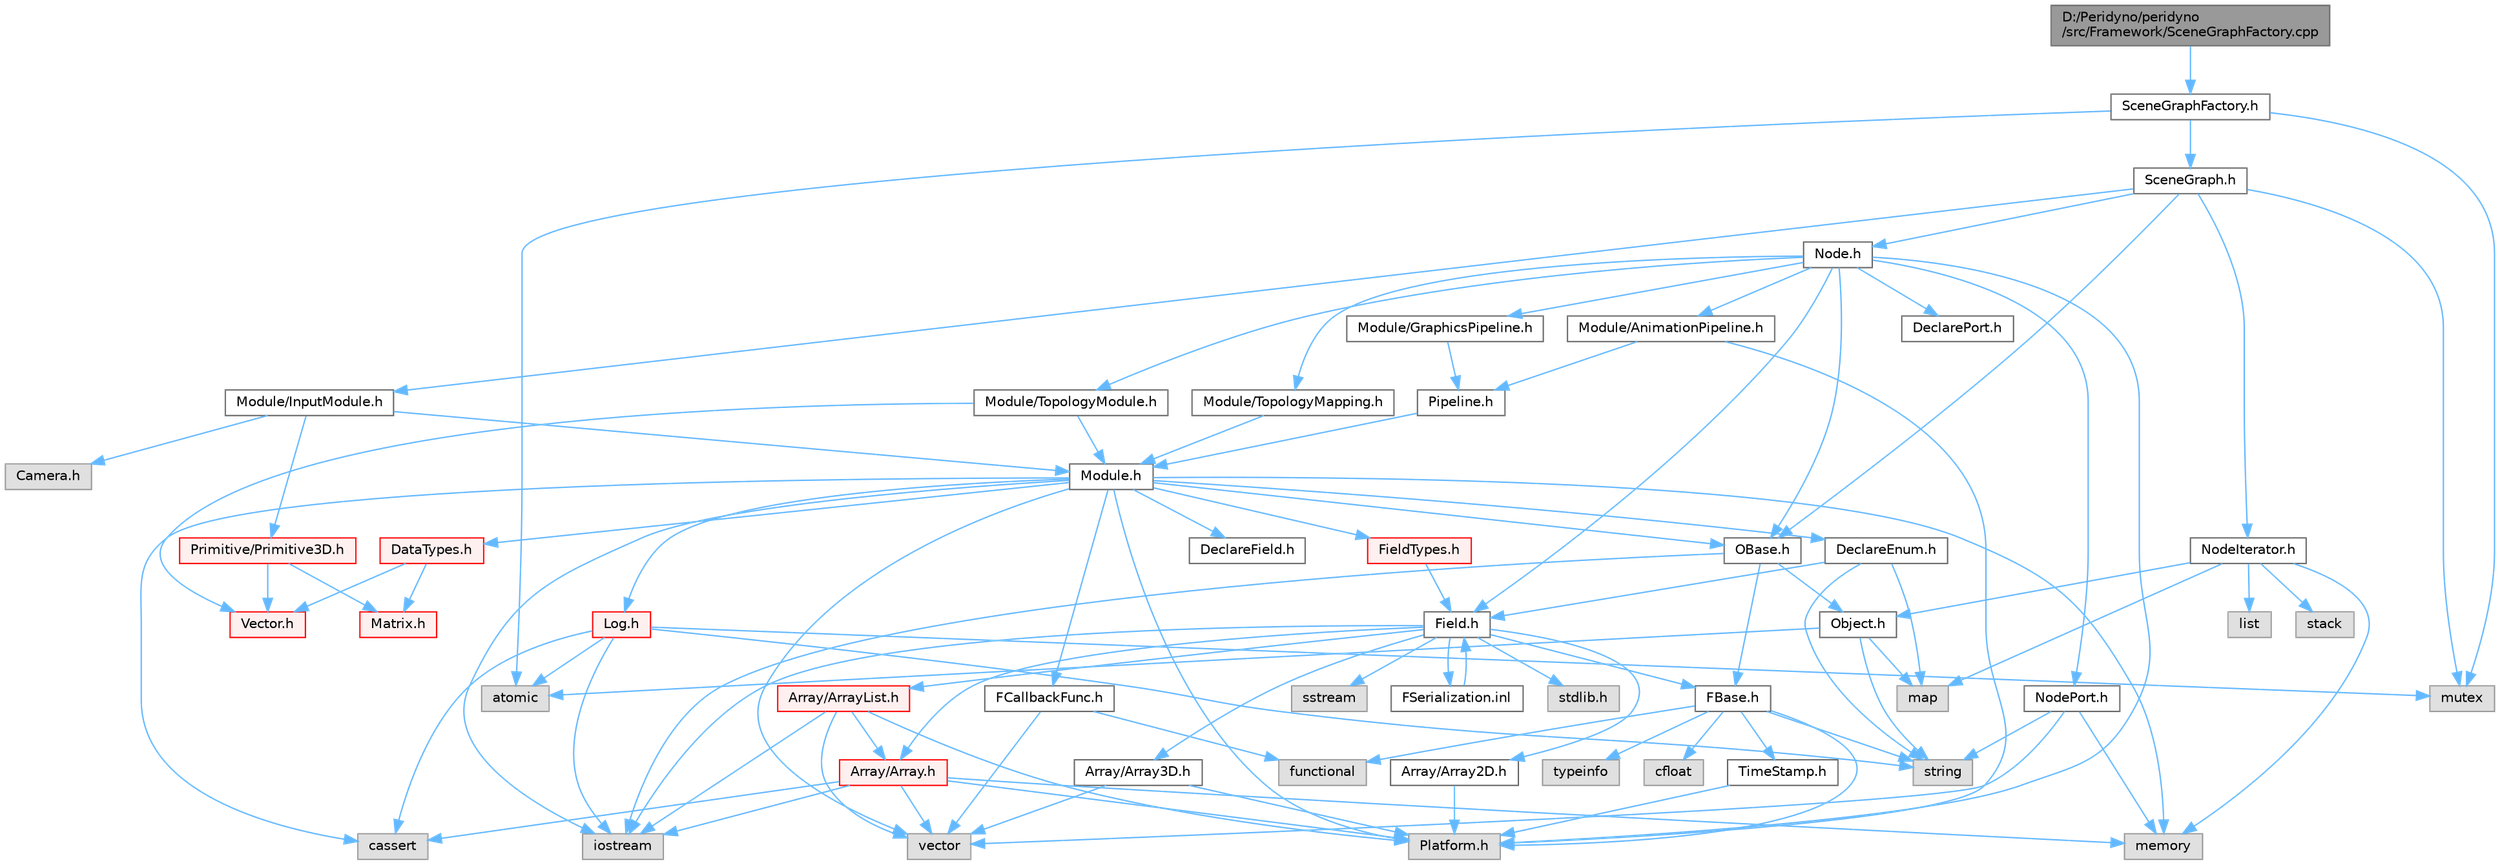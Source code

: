digraph "D:/Peridyno/peridyno/src/Framework/SceneGraphFactory.cpp"
{
 // LATEX_PDF_SIZE
  bgcolor="transparent";
  edge [fontname=Helvetica,fontsize=10,labelfontname=Helvetica,labelfontsize=10];
  node [fontname=Helvetica,fontsize=10,shape=box,height=0.2,width=0.4];
  Node1 [id="Node000001",label="D:/Peridyno/peridyno\l/src/Framework/SceneGraphFactory.cpp",height=0.2,width=0.4,color="gray40", fillcolor="grey60", style="filled", fontcolor="black",tooltip=" "];
  Node1 -> Node2 [id="edge1_Node000001_Node000002",color="steelblue1",style="solid",tooltip=" "];
  Node2 [id="Node000002",label="SceneGraphFactory.h",height=0.2,width=0.4,color="grey40", fillcolor="white", style="filled",URL="$_scene_graph_factory_8h.html",tooltip=" "];
  Node2 -> Node3 [id="edge2_Node000002_Node000003",color="steelblue1",style="solid",tooltip=" "];
  Node3 [id="Node000003",label="atomic",height=0.2,width=0.4,color="grey60", fillcolor="#E0E0E0", style="filled",tooltip=" "];
  Node2 -> Node4 [id="edge3_Node000002_Node000004",color="steelblue1",style="solid",tooltip=" "];
  Node4 [id="Node000004",label="mutex",height=0.2,width=0.4,color="grey60", fillcolor="#E0E0E0", style="filled",tooltip=" "];
  Node2 -> Node5 [id="edge4_Node000002_Node000005",color="steelblue1",style="solid",tooltip=" "];
  Node5 [id="Node000005",label="SceneGraph.h",height=0.2,width=0.4,color="grey40", fillcolor="white", style="filled",URL="$_scene_graph_8h.html",tooltip=" "];
  Node5 -> Node6 [id="edge5_Node000005_Node000006",color="steelblue1",style="solid",tooltip=" "];
  Node6 [id="Node000006",label="OBase.h",height=0.2,width=0.4,color="grey40", fillcolor="white", style="filled",URL="$_o_base_8h.html",tooltip=" "];
  Node6 -> Node7 [id="edge6_Node000006_Node000007",color="steelblue1",style="solid",tooltip=" "];
  Node7 [id="Node000007",label="iostream",height=0.2,width=0.4,color="grey60", fillcolor="#E0E0E0", style="filled",tooltip=" "];
  Node6 -> Node8 [id="edge7_Node000006_Node000008",color="steelblue1",style="solid",tooltip=" "];
  Node8 [id="Node000008",label="FBase.h",height=0.2,width=0.4,color="grey40", fillcolor="white", style="filled",URL="$_f_base_8h.html",tooltip=" "];
  Node8 -> Node9 [id="edge8_Node000008_Node000009",color="steelblue1",style="solid",tooltip=" "];
  Node9 [id="Node000009",label="Platform.h",height=0.2,width=0.4,color="grey60", fillcolor="#E0E0E0", style="filled",tooltip=" "];
  Node8 -> Node10 [id="edge9_Node000008_Node000010",color="steelblue1",style="solid",tooltip=" "];
  Node10 [id="Node000010",label="TimeStamp.h",height=0.2,width=0.4,color="grey40", fillcolor="white", style="filled",URL="$_time_stamp_8h.html",tooltip=" "];
  Node10 -> Node9 [id="edge10_Node000010_Node000009",color="steelblue1",style="solid",tooltip=" "];
  Node8 -> Node11 [id="edge11_Node000008_Node000011",color="steelblue1",style="solid",tooltip=" "];
  Node11 [id="Node000011",label="typeinfo",height=0.2,width=0.4,color="grey60", fillcolor="#E0E0E0", style="filled",tooltip=" "];
  Node8 -> Node12 [id="edge12_Node000008_Node000012",color="steelblue1",style="solid",tooltip=" "];
  Node12 [id="Node000012",label="string",height=0.2,width=0.4,color="grey60", fillcolor="#E0E0E0", style="filled",tooltip=" "];
  Node8 -> Node13 [id="edge13_Node000008_Node000013",color="steelblue1",style="solid",tooltip=" "];
  Node13 [id="Node000013",label="functional",height=0.2,width=0.4,color="grey60", fillcolor="#E0E0E0", style="filled",tooltip=" "];
  Node8 -> Node14 [id="edge14_Node000008_Node000014",color="steelblue1",style="solid",tooltip=" "];
  Node14 [id="Node000014",label="cfloat",height=0.2,width=0.4,color="grey60", fillcolor="#E0E0E0", style="filled",tooltip=" "];
  Node6 -> Node15 [id="edge15_Node000006_Node000015",color="steelblue1",style="solid",tooltip=" "];
  Node15 [id="Node000015",label="Object.h",height=0.2,width=0.4,color="grey40", fillcolor="white", style="filled",URL="$_object_8h.html",tooltip=" "];
  Node15 -> Node12 [id="edge16_Node000015_Node000012",color="steelblue1",style="solid",tooltip=" "];
  Node15 -> Node3 [id="edge17_Node000015_Node000003",color="steelblue1",style="solid",tooltip=" "];
  Node15 -> Node16 [id="edge18_Node000015_Node000016",color="steelblue1",style="solid",tooltip=" "];
  Node16 [id="Node000016",label="map",height=0.2,width=0.4,color="grey60", fillcolor="#E0E0E0", style="filled",tooltip=" "];
  Node5 -> Node17 [id="edge19_Node000005_Node000017",color="steelblue1",style="solid",tooltip=" "];
  Node17 [id="Node000017",label="Node.h",height=0.2,width=0.4,color="grey40", fillcolor="white", style="filled",URL="$_node_8h.html",tooltip=" "];
  Node17 -> Node6 [id="edge20_Node000017_Node000006",color="steelblue1",style="solid",tooltip=" "];
  Node17 -> Node18 [id="edge21_Node000017_Node000018",color="steelblue1",style="solid",tooltip=" "];
  Node18 [id="Node000018",label="Field.h",height=0.2,width=0.4,color="grey40", fillcolor="white", style="filled",URL="$_field_8h.html",tooltip=" "];
  Node18 -> Node7 [id="edge22_Node000018_Node000007",color="steelblue1",style="solid",tooltip=" "];
  Node18 -> Node19 [id="edge23_Node000018_Node000019",color="steelblue1",style="solid",tooltip=" "];
  Node19 [id="Node000019",label="stdlib.h",height=0.2,width=0.4,color="grey60", fillcolor="#E0E0E0", style="filled",tooltip=" "];
  Node18 -> Node20 [id="edge24_Node000018_Node000020",color="steelblue1",style="solid",tooltip=" "];
  Node20 [id="Node000020",label="sstream",height=0.2,width=0.4,color="grey60", fillcolor="#E0E0E0", style="filled",tooltip=" "];
  Node18 -> Node8 [id="edge25_Node000018_Node000008",color="steelblue1",style="solid",tooltip=" "];
  Node18 -> Node21 [id="edge26_Node000018_Node000021",color="steelblue1",style="solid",tooltip=" "];
  Node21 [id="Node000021",label="Array/Array.h",height=0.2,width=0.4,color="red", fillcolor="#FFF0F0", style="filled",URL="$_array_8h.html",tooltip=" "];
  Node21 -> Node9 [id="edge27_Node000021_Node000009",color="steelblue1",style="solid",tooltip=" "];
  Node21 -> Node22 [id="edge28_Node000021_Node000022",color="steelblue1",style="solid",tooltip=" "];
  Node22 [id="Node000022",label="cassert",height=0.2,width=0.4,color="grey60", fillcolor="#E0E0E0", style="filled",tooltip=" "];
  Node21 -> Node23 [id="edge29_Node000021_Node000023",color="steelblue1",style="solid",tooltip=" "];
  Node23 [id="Node000023",label="vector",height=0.2,width=0.4,color="grey60", fillcolor="#E0E0E0", style="filled",tooltip=" "];
  Node21 -> Node7 [id="edge30_Node000021_Node000007",color="steelblue1",style="solid",tooltip=" "];
  Node21 -> Node25 [id="edge31_Node000021_Node000025",color="steelblue1",style="solid",tooltip=" "];
  Node25 [id="Node000025",label="memory",height=0.2,width=0.4,color="grey60", fillcolor="#E0E0E0", style="filled",tooltip=" "];
  Node18 -> Node27 [id="edge32_Node000018_Node000027",color="steelblue1",style="solid",tooltip=" "];
  Node27 [id="Node000027",label="Array/Array2D.h",height=0.2,width=0.4,color="grey40", fillcolor="white", style="filled",URL="$_array2_d_8h.html",tooltip=" "];
  Node27 -> Node9 [id="edge33_Node000027_Node000009",color="steelblue1",style="solid",tooltip=" "];
  Node18 -> Node28 [id="edge34_Node000018_Node000028",color="steelblue1",style="solid",tooltip=" "];
  Node28 [id="Node000028",label="Array/Array3D.h",height=0.2,width=0.4,color="grey40", fillcolor="white", style="filled",URL="$_array3_d_8h.html",tooltip=" "];
  Node28 -> Node9 [id="edge35_Node000028_Node000009",color="steelblue1",style="solid",tooltip=" "];
  Node28 -> Node23 [id="edge36_Node000028_Node000023",color="steelblue1",style="solid",tooltip=" "];
  Node18 -> Node29 [id="edge37_Node000018_Node000029",color="steelblue1",style="solid",tooltip=" "];
  Node29 [id="Node000029",label="Array/ArrayList.h",height=0.2,width=0.4,color="red", fillcolor="#FFF0F0", style="filled",URL="$_array_list_8h.html",tooltip=" "];
  Node29 -> Node23 [id="edge38_Node000029_Node000023",color="steelblue1",style="solid",tooltip=" "];
  Node29 -> Node7 [id="edge39_Node000029_Node000007",color="steelblue1",style="solid",tooltip=" "];
  Node29 -> Node9 [id="edge40_Node000029_Node000009",color="steelblue1",style="solid",tooltip=" "];
  Node29 -> Node21 [id="edge41_Node000029_Node000021",color="steelblue1",style="solid",tooltip=" "];
  Node18 -> Node70 [id="edge42_Node000018_Node000070",color="steelblue1",style="solid",tooltip=" "];
  Node70 [id="Node000070",label="FSerialization.inl",height=0.2,width=0.4,color="grey40", fillcolor="white", style="filled",URL="$_f_serialization_8inl.html",tooltip=" "];
  Node70 -> Node18 [id="edge43_Node000070_Node000018",color="steelblue1",style="solid",tooltip=" "];
  Node17 -> Node9 [id="edge44_Node000017_Node000009",color="steelblue1",style="solid",tooltip=" "];
  Node17 -> Node71 [id="edge45_Node000017_Node000071",color="steelblue1",style="solid",tooltip=" "];
  Node71 [id="Node000071",label="DeclarePort.h",height=0.2,width=0.4,color="grey40", fillcolor="white", style="filled",URL="$_declare_port_8h.html",tooltip=" "];
  Node17 -> Node72 [id="edge46_Node000017_Node000072",color="steelblue1",style="solid",tooltip=" "];
  Node72 [id="Node000072",label="NodePort.h",height=0.2,width=0.4,color="grey40", fillcolor="white", style="filled",URL="$_node_port_8h.html",tooltip=" "];
  Node72 -> Node12 [id="edge47_Node000072_Node000012",color="steelblue1",style="solid",tooltip=" "];
  Node72 -> Node23 [id="edge48_Node000072_Node000023",color="steelblue1",style="solid",tooltip=" "];
  Node72 -> Node25 [id="edge49_Node000072_Node000025",color="steelblue1",style="solid",tooltip=" "];
  Node17 -> Node73 [id="edge50_Node000017_Node000073",color="steelblue1",style="solid",tooltip=" "];
  Node73 [id="Node000073",label="Module/TopologyModule.h",height=0.2,width=0.4,color="grey40", fillcolor="white", style="filled",URL="$_topology_module_8h.html",tooltip=" "];
  Node73 -> Node34 [id="edge51_Node000073_Node000034",color="steelblue1",style="solid",tooltip=" "];
  Node34 [id="Node000034",label="Vector.h",height=0.2,width=0.4,color="red", fillcolor="#FFF0F0", style="filled",URL="$_vector_8h.html",tooltip=" "];
  Node73 -> Node74 [id="edge52_Node000073_Node000074",color="steelblue1",style="solid",tooltip=" "];
  Node74 [id="Node000074",label="Module.h",height=0.2,width=0.4,color="grey40", fillcolor="white", style="filled",URL="$_module_8h.html",tooltip=" "];
  Node74 -> Node9 [id="edge53_Node000074_Node000009",color="steelblue1",style="solid",tooltip=" "];
  Node74 -> Node25 [id="edge54_Node000074_Node000025",color="steelblue1",style="solid",tooltip=" "];
  Node74 -> Node23 [id="edge55_Node000074_Node000023",color="steelblue1",style="solid",tooltip=" "];
  Node74 -> Node22 [id="edge56_Node000074_Node000022",color="steelblue1",style="solid",tooltip=" "];
  Node74 -> Node7 [id="edge57_Node000074_Node000007",color="steelblue1",style="solid",tooltip=" "];
  Node74 -> Node6 [id="edge58_Node000074_Node000006",color="steelblue1",style="solid",tooltip=" "];
  Node74 -> Node75 [id="edge59_Node000074_Node000075",color="steelblue1",style="solid",tooltip=" "];
  Node75 [id="Node000075",label="Log.h",height=0.2,width=0.4,color="red", fillcolor="#FFF0F0", style="filled",URL="$_log_8h.html",tooltip=" "];
  Node75 -> Node4 [id="edge60_Node000075_Node000004",color="steelblue1",style="solid",tooltip=" "];
  Node75 -> Node12 [id="edge61_Node000075_Node000012",color="steelblue1",style="solid",tooltip=" "];
  Node75 -> Node7 [id="edge62_Node000075_Node000007",color="steelblue1",style="solid",tooltip=" "];
  Node75 -> Node22 [id="edge63_Node000075_Node000022",color="steelblue1",style="solid",tooltip=" "];
  Node75 -> Node3 [id="edge64_Node000075_Node000003",color="steelblue1",style="solid",tooltip=" "];
  Node74 -> Node83 [id="edge65_Node000074_Node000083",color="steelblue1",style="solid",tooltip=" "];
  Node83 [id="Node000083",label="DataTypes.h",height=0.2,width=0.4,color="red", fillcolor="#FFF0F0", style="filled",URL="$_data_types_8h.html",tooltip=" "];
  Node83 -> Node34 [id="edge66_Node000083_Node000034",color="steelblue1",style="solid",tooltip=" "];
  Node83 -> Node52 [id="edge67_Node000083_Node000052",color="steelblue1",style="solid",tooltip=" "];
  Node52 [id="Node000052",label="Matrix.h",height=0.2,width=0.4,color="red", fillcolor="#FFF0F0", style="filled",URL="$_matrix_8h.html",tooltip=" "];
  Node74 -> Node88 [id="edge68_Node000074_Node000088",color="steelblue1",style="solid",tooltip=" "];
  Node88 [id="Node000088",label="DeclareEnum.h",height=0.2,width=0.4,color="grey40", fillcolor="white", style="filled",URL="$_declare_enum_8h.html",tooltip=" "];
  Node88 -> Node16 [id="edge69_Node000088_Node000016",color="steelblue1",style="solid",tooltip=" "];
  Node88 -> Node12 [id="edge70_Node000088_Node000012",color="steelblue1",style="solid",tooltip=" "];
  Node88 -> Node18 [id="edge71_Node000088_Node000018",color="steelblue1",style="solid",tooltip=" "];
  Node74 -> Node89 [id="edge72_Node000074_Node000089",color="steelblue1",style="solid",tooltip=" "];
  Node89 [id="Node000089",label="DeclareField.h",height=0.2,width=0.4,color="grey40", fillcolor="white", style="filled",URL="$_declare_field_8h.html",tooltip=" "];
  Node74 -> Node90 [id="edge73_Node000074_Node000090",color="steelblue1",style="solid",tooltip=" "];
  Node90 [id="Node000090",label="FCallbackFunc.h",height=0.2,width=0.4,color="grey40", fillcolor="white", style="filled",URL="$_f_callback_func_8h.html",tooltip=" "];
  Node90 -> Node23 [id="edge74_Node000090_Node000023",color="steelblue1",style="solid",tooltip=" "];
  Node90 -> Node13 [id="edge75_Node000090_Node000013",color="steelblue1",style="solid",tooltip=" "];
  Node74 -> Node91 [id="edge76_Node000074_Node000091",color="steelblue1",style="solid",tooltip=" "];
  Node91 [id="Node000091",label="FieldTypes.h",height=0.2,width=0.4,color="red", fillcolor="#FFF0F0", style="filled",URL="$_field_types_8h.html",tooltip=" "];
  Node91 -> Node18 [id="edge77_Node000091_Node000018",color="steelblue1",style="solid",tooltip=" "];
  Node17 -> Node93 [id="edge78_Node000017_Node000093",color="steelblue1",style="solid",tooltip=" "];
  Node93 [id="Node000093",label="Module/TopologyMapping.h",height=0.2,width=0.4,color="grey40", fillcolor="white", style="filled",URL="$_topology_mapping_8h.html",tooltip=" "];
  Node93 -> Node74 [id="edge79_Node000093_Node000074",color="steelblue1",style="solid",tooltip=" "];
  Node17 -> Node94 [id="edge80_Node000017_Node000094",color="steelblue1",style="solid",tooltip=" "];
  Node94 [id="Node000094",label="Module/AnimationPipeline.h",height=0.2,width=0.4,color="grey40", fillcolor="white", style="filled",URL="$_animation_pipeline_8h.html",tooltip=" "];
  Node94 -> Node95 [id="edge81_Node000094_Node000095",color="steelblue1",style="solid",tooltip=" "];
  Node95 [id="Node000095",label="Pipeline.h",height=0.2,width=0.4,color="grey40", fillcolor="white", style="filled",URL="$_pipeline_8h.html",tooltip=" "];
  Node95 -> Node74 [id="edge82_Node000095_Node000074",color="steelblue1",style="solid",tooltip=" "];
  Node94 -> Node9 [id="edge83_Node000094_Node000009",color="steelblue1",style="solid",tooltip=" "];
  Node17 -> Node96 [id="edge84_Node000017_Node000096",color="steelblue1",style="solid",tooltip=" "];
  Node96 [id="Node000096",label="Module/GraphicsPipeline.h",height=0.2,width=0.4,color="grey40", fillcolor="white", style="filled",URL="$_graphics_pipeline_8h.html",tooltip=" "];
  Node96 -> Node95 [id="edge85_Node000096_Node000095",color="steelblue1",style="solid",tooltip=" "];
  Node5 -> Node97 [id="edge86_Node000005_Node000097",color="steelblue1",style="solid",tooltip=" "];
  Node97 [id="Node000097",label="NodeIterator.h",height=0.2,width=0.4,color="grey40", fillcolor="white", style="filled",URL="$_node_iterator_8h.html",tooltip=" "];
  Node97 -> Node98 [id="edge87_Node000097_Node000098",color="steelblue1",style="solid",tooltip=" "];
  Node98 [id="Node000098",label="stack",height=0.2,width=0.4,color="grey60", fillcolor="#E0E0E0", style="filled",tooltip=" "];
  Node97 -> Node99 [id="edge88_Node000097_Node000099",color="steelblue1",style="solid",tooltip=" "];
  Node99 [id="Node000099",label="list",height=0.2,width=0.4,color="grey60", fillcolor="#E0E0E0", style="filled",tooltip=" "];
  Node97 -> Node16 [id="edge89_Node000097_Node000016",color="steelblue1",style="solid",tooltip=" "];
  Node97 -> Node25 [id="edge90_Node000097_Node000025",color="steelblue1",style="solid",tooltip=" "];
  Node97 -> Node15 [id="edge91_Node000097_Node000015",color="steelblue1",style="solid",tooltip=" "];
  Node5 -> Node100 [id="edge92_Node000005_Node000100",color="steelblue1",style="solid",tooltip=" "];
  Node100 [id="Node000100",label="Module/InputModule.h",height=0.2,width=0.4,color="grey40", fillcolor="white", style="filled",URL="$_input_module_8h.html",tooltip=" "];
  Node100 -> Node74 [id="edge93_Node000100_Node000074",color="steelblue1",style="solid",tooltip=" "];
  Node100 -> Node101 [id="edge94_Node000100_Node000101",color="steelblue1",style="solid",tooltip=" "];
  Node101 [id="Node000101",label="Camera.h",height=0.2,width=0.4,color="grey60", fillcolor="#E0E0E0", style="filled",tooltip=" "];
  Node100 -> Node102 [id="edge95_Node000100_Node000102",color="steelblue1",style="solid",tooltip=" "];
  Node102 [id="Node000102",label="Primitive/Primitive3D.h",height=0.2,width=0.4,color="red", fillcolor="#FFF0F0", style="filled",URL="$_primitive3_d_8h.html",tooltip=" "];
  Node102 -> Node34 [id="edge96_Node000102_Node000034",color="steelblue1",style="solid",tooltip=" "];
  Node102 -> Node52 [id="edge97_Node000102_Node000052",color="steelblue1",style="solid",tooltip=" "];
  Node5 -> Node4 [id="edge98_Node000005_Node000004",color="steelblue1",style="solid",tooltip=" "];
}
